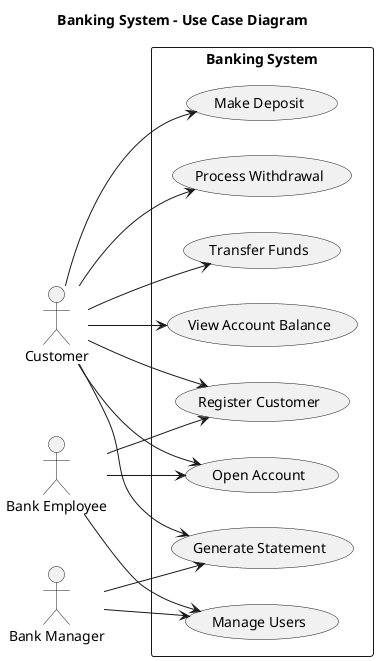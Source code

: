 @startuml
title Banking System - Use Case Diagram

left to right direction

actor Customer
actor "Bank Employee" as Employee
actor "Bank Manager" as Manager

rectangle "Banking System" {
  usecase "Register Customer" as UC1
  usecase "Open Account" as UC2
  usecase "Make Deposit" as UC3
  usecase "Process Withdrawal" as UC4
  usecase "Transfer Funds" as UC5
  usecase "View Account Balance" as UC6
  usecase "Generate Statement" as UC7
  usecase "Manage Users" as UC8
}

Customer --> UC1
Customer --> UC2
Customer --> UC3
Customer --> UC4
Customer --> UC5
Customer --> UC6
Customer --> UC7

Employee --> UC1
Employee --> UC2
Employee --> UC8

Manager --> UC7
Manager --> UC8

@enduml
